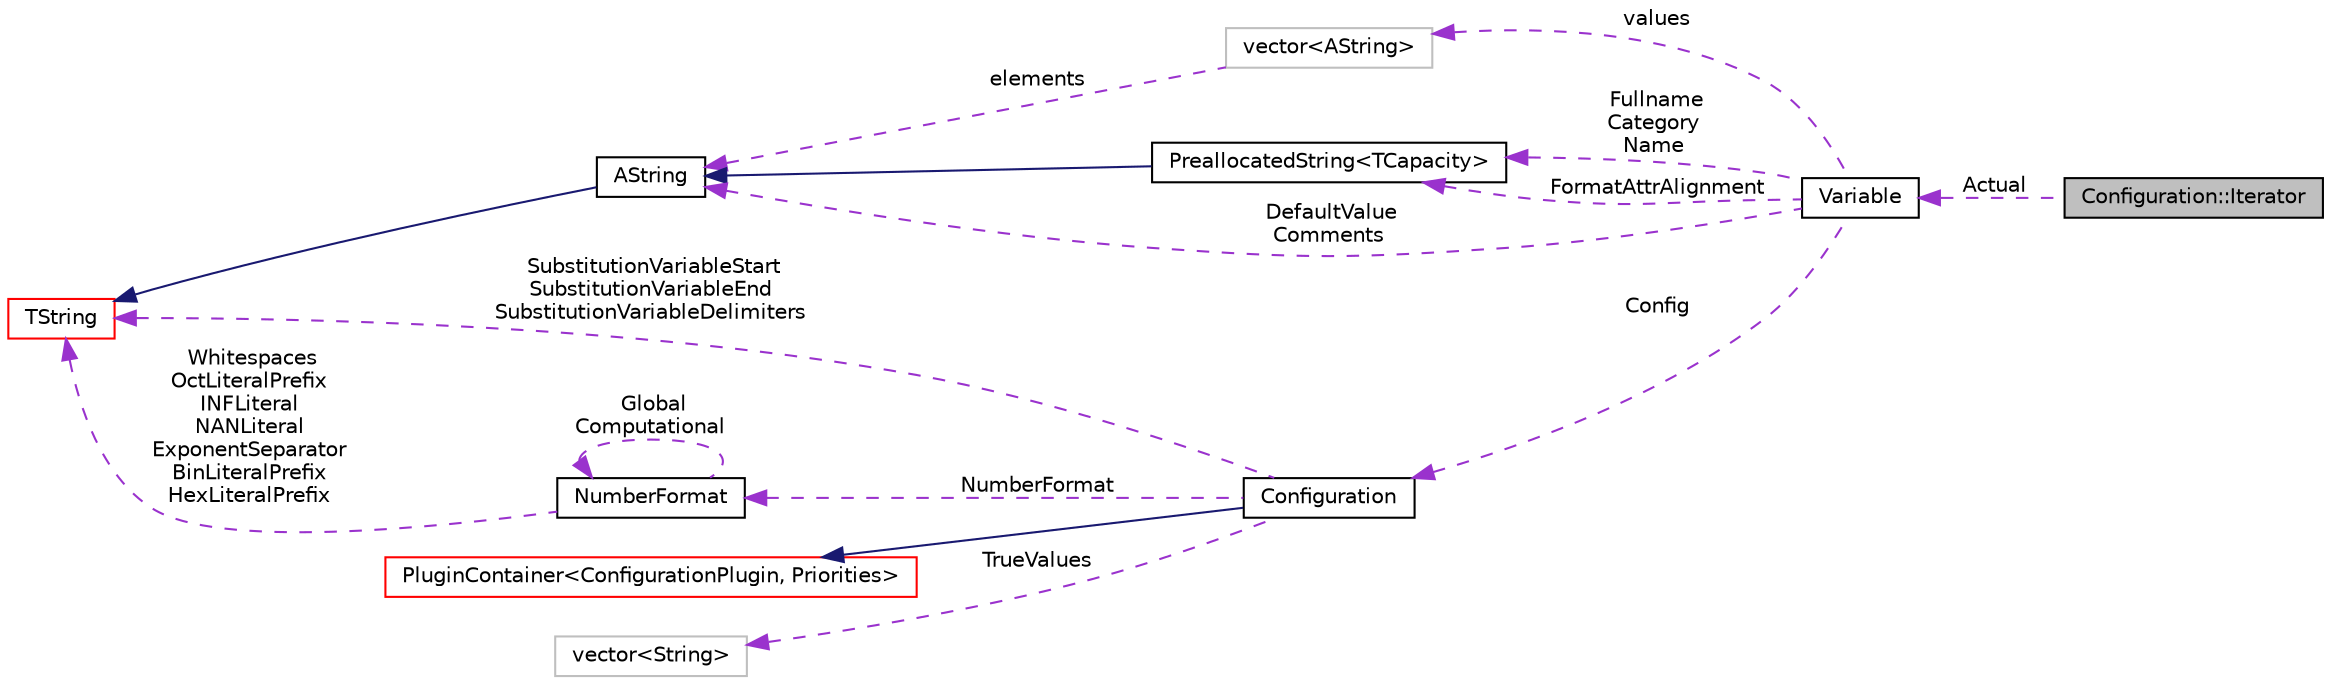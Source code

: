 digraph "Configuration::Iterator"
{
  edge [fontname="Helvetica",fontsize="10",labelfontname="Helvetica",labelfontsize="10"];
  node [fontname="Helvetica",fontsize="10",shape=record];
  rankdir="LR";
  Node1 [label="Configuration::Iterator",height=0.2,width=0.4,color="black", fillcolor="grey75", style="filled", fontcolor="black"];
  Node3 [label="vector\<AString\>",height=0.2,width=0.4,color="grey75", fillcolor="white", style="filled"];
  Node10 [label="PluginContainer\<ConfigurationPlugin, Priorities\>",height=0.2,width=0.4,color="red", fillcolor="white", style="filled",URL="$classaworx_1_1lib_1_1util_1_1PluginContainer.html"];
  Node20 [label="vector\<String\>",height=0.2,width=0.4,color="grey75", fillcolor="white", style="filled"];
  Node7 [label="PreallocatedString\<TCapacity\>",height=0.2,width=0.4,color="black", fillcolor="white", style="filled",URL="$classaworx_1_1lib_1_1strings_1_1PreallocatedString.html"];
  Node2 -> Node1 [dir="back",color="darkorchid3",fontsize="10",style="dashed",label=" Actual" ,fontname="Helvetica"];
  Node3 -> Node2 [dir="back",color="darkorchid3",fontsize="10",style="dashed",label=" values" ,fontname="Helvetica"];
  Node4 -> Node2 [dir="back",color="darkorchid3",fontsize="10",style="dashed",label=" DefaultValue\nComments" ,fontname="Helvetica"];
  Node4 -> Node3 [dir="back",color="darkorchid3",fontsize="10",style="dashed",label=" elements" ,fontname="Helvetica"];
  Node4 -> Node7 [dir="back",color="midnightblue",fontsize="10",style="solid",fontname="Helvetica"];
  Node5 -> Node4 [dir="back",color="midnightblue",fontsize="10",style="solid",fontname="Helvetica"];
  Node5 -> Node9 [dir="back",color="darkorchid3",fontsize="10",style="dashed",label=" SubstitutionVariableStart\nSubstitutionVariableEnd\nSubstitutionVariableDelimiters" ,fontname="Helvetica"];
  Node5 -> Node19 [dir="back",color="darkorchid3",fontsize="10",style="dashed",label=" Whitespaces\nOctLiteralPrefix\nINFLiteral\nNANLiteral\nExponentSeparator\nBinLiteralPrefix\nHexLiteralPrefix" ,fontname="Helvetica"];
  Node7 -> Node2 [dir="back",color="darkorchid3",fontsize="10",style="dashed",label=" Fullname\nCategory\nName" ,fontname="Helvetica"];
  Node7 -> Node2 [dir="back",color="darkorchid3",fontsize="10",style="dashed",label=" FormatAttrAlignment" ,fontname="Helvetica"];
  Node9 -> Node2 [dir="back",color="darkorchid3",fontsize="10",style="dashed",label=" Config" ,fontname="Helvetica"];
  Node10 -> Node9 [dir="back",color="midnightblue",fontsize="10",style="solid",fontname="Helvetica"];
  Node19 -> Node9 [dir="back",color="darkorchid3",fontsize="10",style="dashed",label=" NumberFormat" ,fontname="Helvetica"];
  Node19 -> Node19 [dir="back",color="darkorchid3",fontsize="10",style="dashed",label=" Global\nComputational" ,fontname="Helvetica"];
  Node20 -> Node9 [dir="back",color="darkorchid3",fontsize="10",style="dashed",label=" TrueValues" ,fontname="Helvetica"];
  Node2 [label="Variable",height=0.2,width=0.4,color="black", fillcolor="white", style="filled",URL="$classaworx_1_1lib_1_1config_1_1Variable.html"];
  Node4 [label="AString",height=0.2,width=0.4,color="black", fillcolor="white", style="filled",URL="$classaworx_1_1lib_1_1strings_1_1AString.html"];
  Node5 [label="TString",height=0.2,width=0.4,color="red", fillcolor="white", style="filled",URL="$classaworx_1_1lib_1_1strings_1_1TString.html"];
  Node9 [label="Configuration",height=0.2,width=0.4,color="black", fillcolor="white", style="filled",URL="$classaworx_1_1lib_1_1config_1_1Configuration.html"];
  Node19 [label="NumberFormat",height=0.2,width=0.4,color="black", fillcolor="white", style="filled",URL="$classaworx_1_1lib_1_1strings_1_1NumberFormat.html"];
}

